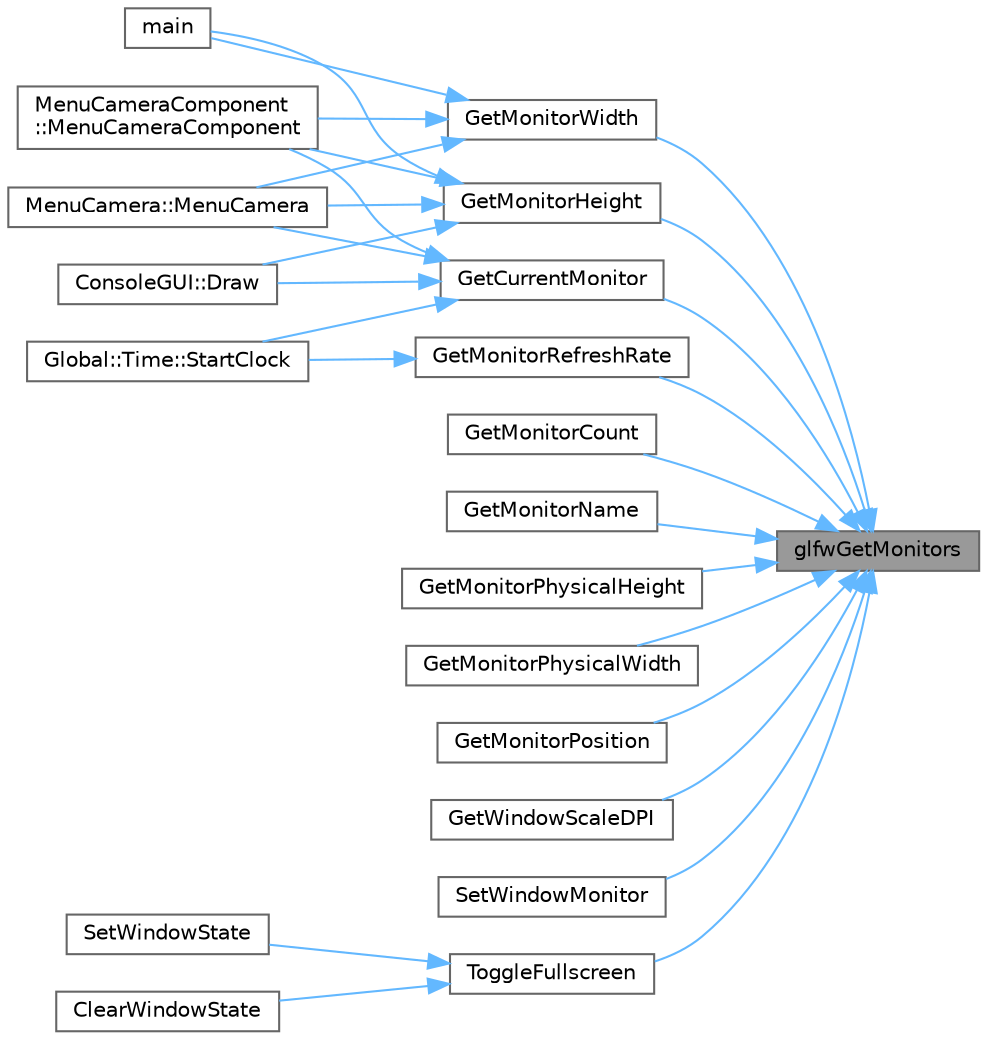 digraph "glfwGetMonitors"
{
 // LATEX_PDF_SIZE
  bgcolor="transparent";
  edge [fontname=Helvetica,fontsize=10,labelfontname=Helvetica,labelfontsize=10];
  node [fontname=Helvetica,fontsize=10,shape=box,height=0.2,width=0.4];
  rankdir="RL";
  Node1 [id="Node000001",label="glfwGetMonitors",height=0.2,width=0.4,color="gray40", fillcolor="grey60", style="filled", fontcolor="black",tooltip="Returns the currently connected monitors."];
  Node1 -> Node2 [id="edge53_Node000001_Node000002",dir="back",color="steelblue1",style="solid",tooltip=" "];
  Node2 [id="Node000002",label="GetCurrentMonitor",height=0.2,width=0.4,color="grey40", fillcolor="white", style="filled",URL="$_old_2_classes_2lib_2rcore_8c.html#ab26cf58bb52e9c8dd2af23499a50587a",tooltip=" "];
  Node2 -> Node3 [id="edge54_Node000002_Node000003",dir="back",color="steelblue1",style="solid",tooltip=" "];
  Node3 [id="Node000003",label="ConsoleGUI::Draw",height=0.2,width=0.4,color="grey40", fillcolor="white", style="filled",URL="$class_console_g_u_i.html#a984e19339696dc6e3a5ebec7e51710a8",tooltip=" "];
  Node2 -> Node4 [id="edge55_Node000002_Node000004",dir="back",color="steelblue1",style="solid",tooltip=" "];
  Node4 [id="Node000004",label="MenuCamera::MenuCamera",height=0.2,width=0.4,color="grey40", fillcolor="white", style="filled",URL="$class_menu_camera.html#a163de090da4d4fcf389bdc90cbf034e4",tooltip=" "];
  Node2 -> Node5 [id="edge56_Node000002_Node000005",dir="back",color="steelblue1",style="solid",tooltip=" "];
  Node5 [id="Node000005",label="MenuCameraComponent\l::MenuCameraComponent",height=0.2,width=0.4,color="grey40", fillcolor="white", style="filled",URL="$class_menu_camera_component.html#adc4070c18164ca16280c91a9e2163129",tooltip=" "];
  Node2 -> Node6 [id="edge57_Node000002_Node000006",dir="back",color="steelblue1",style="solid",tooltip=" "];
  Node6 [id="Node000006",label="Global::Time::StartClock",height=0.2,width=0.4,color="grey40", fillcolor="white", style="filled",URL="$class_global_1_1_time.html#a5b074d347a49a082d1c8e1e38faadf4e",tooltip=" "];
  Node1 -> Node7 [id="edge58_Node000001_Node000007",dir="back",color="steelblue1",style="solid",tooltip=" "];
  Node7 [id="Node000007",label="GetMonitorCount",height=0.2,width=0.4,color="grey40", fillcolor="white", style="filled",URL="$_old_2_classes_2lib_2rcore_8c.html#ac2aa2cbce08123418361557ac95569e8",tooltip=" "];
  Node1 -> Node8 [id="edge59_Node000001_Node000008",dir="back",color="steelblue1",style="solid",tooltip=" "];
  Node8 [id="Node000008",label="GetMonitorHeight",height=0.2,width=0.4,color="grey40", fillcolor="white", style="filled",URL="$_old_2_classes_2lib_2rcore_8c.html#a809983d10e1756772e619d73e7cf560a",tooltip=" "];
  Node8 -> Node3 [id="edge60_Node000008_Node000003",dir="back",color="steelblue1",style="solid",tooltip=" "];
  Node8 -> Node9 [id="edge61_Node000008_Node000009",dir="back",color="steelblue1",style="solid",tooltip=" "];
  Node9 [id="Node000009",label="main",height=0.2,width=0.4,color="grey40", fillcolor="white", style="filled",URL="$_classes_2lib_2_raylib_erosion_standalone-main_2src_2main_8cpp.html#a840291bc02cba5474a4cb46a9b9566fe",tooltip=" "];
  Node8 -> Node4 [id="edge62_Node000008_Node000004",dir="back",color="steelblue1",style="solid",tooltip=" "];
  Node8 -> Node5 [id="edge63_Node000008_Node000005",dir="back",color="steelblue1",style="solid",tooltip=" "];
  Node1 -> Node10 [id="edge64_Node000001_Node000010",dir="back",color="steelblue1",style="solid",tooltip=" "];
  Node10 [id="Node000010",label="GetMonitorName",height=0.2,width=0.4,color="grey40", fillcolor="white", style="filled",URL="$_old_2_classes_2lib_2rcore_8c.html#a90288bb23a3a31894c016d9806692881",tooltip=" "];
  Node1 -> Node11 [id="edge65_Node000001_Node000011",dir="back",color="steelblue1",style="solid",tooltip=" "];
  Node11 [id="Node000011",label="GetMonitorPhysicalHeight",height=0.2,width=0.4,color="grey40", fillcolor="white", style="filled",URL="$_old_2_classes_2lib_2rcore_8c.html#aa791cd9b4baa0eee176072790240b468",tooltip=" "];
  Node1 -> Node12 [id="edge66_Node000001_Node000012",dir="back",color="steelblue1",style="solid",tooltip=" "];
  Node12 [id="Node000012",label="GetMonitorPhysicalWidth",height=0.2,width=0.4,color="grey40", fillcolor="white", style="filled",URL="$_old_2_classes_2lib_2rcore_8c.html#ac0e54eda947b27d47151ab490df3e0d9",tooltip=" "];
  Node1 -> Node13 [id="edge67_Node000001_Node000013",dir="back",color="steelblue1",style="solid",tooltip=" "];
  Node13 [id="Node000013",label="GetMonitorPosition",height=0.2,width=0.4,color="grey40", fillcolor="white", style="filled",URL="$_old_2_classes_2lib_2rcore_8c.html#a904a14cdaf9691307989d7bf09e6725e",tooltip=" "];
  Node1 -> Node14 [id="edge68_Node000001_Node000014",dir="back",color="steelblue1",style="solid",tooltip=" "];
  Node14 [id="Node000014",label="GetMonitorRefreshRate",height=0.2,width=0.4,color="grey40", fillcolor="white", style="filled",URL="$_old_2_classes_2lib_2rcore_8c.html#aecec4c52e4e5e032f3392cc42e39a079",tooltip=" "];
  Node14 -> Node6 [id="edge69_Node000014_Node000006",dir="back",color="steelblue1",style="solid",tooltip=" "];
  Node1 -> Node15 [id="edge70_Node000001_Node000015",dir="back",color="steelblue1",style="solid",tooltip=" "];
  Node15 [id="Node000015",label="GetMonitorWidth",height=0.2,width=0.4,color="grey40", fillcolor="white", style="filled",URL="$_old_2_classes_2lib_2rcore_8c.html#a7b15b9081123ebd91c2f0ef99601ff39",tooltip=" "];
  Node15 -> Node9 [id="edge71_Node000015_Node000009",dir="back",color="steelblue1",style="solid",tooltip=" "];
  Node15 -> Node4 [id="edge72_Node000015_Node000004",dir="back",color="steelblue1",style="solid",tooltip=" "];
  Node15 -> Node5 [id="edge73_Node000015_Node000005",dir="back",color="steelblue1",style="solid",tooltip=" "];
  Node1 -> Node16 [id="edge74_Node000001_Node000016",dir="back",color="steelblue1",style="solid",tooltip=" "];
  Node16 [id="Node000016",label="GetWindowScaleDPI",height=0.2,width=0.4,color="grey40", fillcolor="white", style="filled",URL="$_old_2_classes_2lib_2rcore_8c.html#a867f18e8b2f1a39ad7ec3dc5ff189271",tooltip=" "];
  Node1 -> Node17 [id="edge75_Node000001_Node000017",dir="back",color="steelblue1",style="solid",tooltip=" "];
  Node17 [id="Node000017",label="SetWindowMonitor",height=0.2,width=0.4,color="grey40", fillcolor="white", style="filled",URL="$_old_2_classes_2lib_2rcore_8c.html#aa9cb97cd5d6b318f537e4d6bdb542ae9",tooltip=" "];
  Node1 -> Node18 [id="edge76_Node000001_Node000018",dir="back",color="steelblue1",style="solid",tooltip=" "];
  Node18 [id="Node000018",label="ToggleFullscreen",height=0.2,width=0.4,color="grey40", fillcolor="white", style="filled",URL="$_classes_2lib_2rcore_8c.html#a600a808ee4b8eb0a1d9d8b17812cbf75",tooltip=" "];
  Node18 -> Node19 [id="edge77_Node000018_Node000019",dir="back",color="steelblue1",style="solid",tooltip=" "];
  Node19 [id="Node000019",label="ClearWindowState",height=0.2,width=0.4,color="grey40", fillcolor="white", style="filled",URL="$_old_2_classes_2lib_2rcore_8c.html#a8423f7cf5a2895907c9ec838d1dbb8d0",tooltip=" "];
  Node18 -> Node20 [id="edge78_Node000018_Node000020",dir="back",color="steelblue1",style="solid",tooltip=" "];
  Node20 [id="Node000020",label="SetWindowState",height=0.2,width=0.4,color="grey40", fillcolor="white", style="filled",URL="$_old_2_classes_2lib_2rcore_8c.html#aef0820719323118e8b6cd485701b5ef9",tooltip=" "];
}
